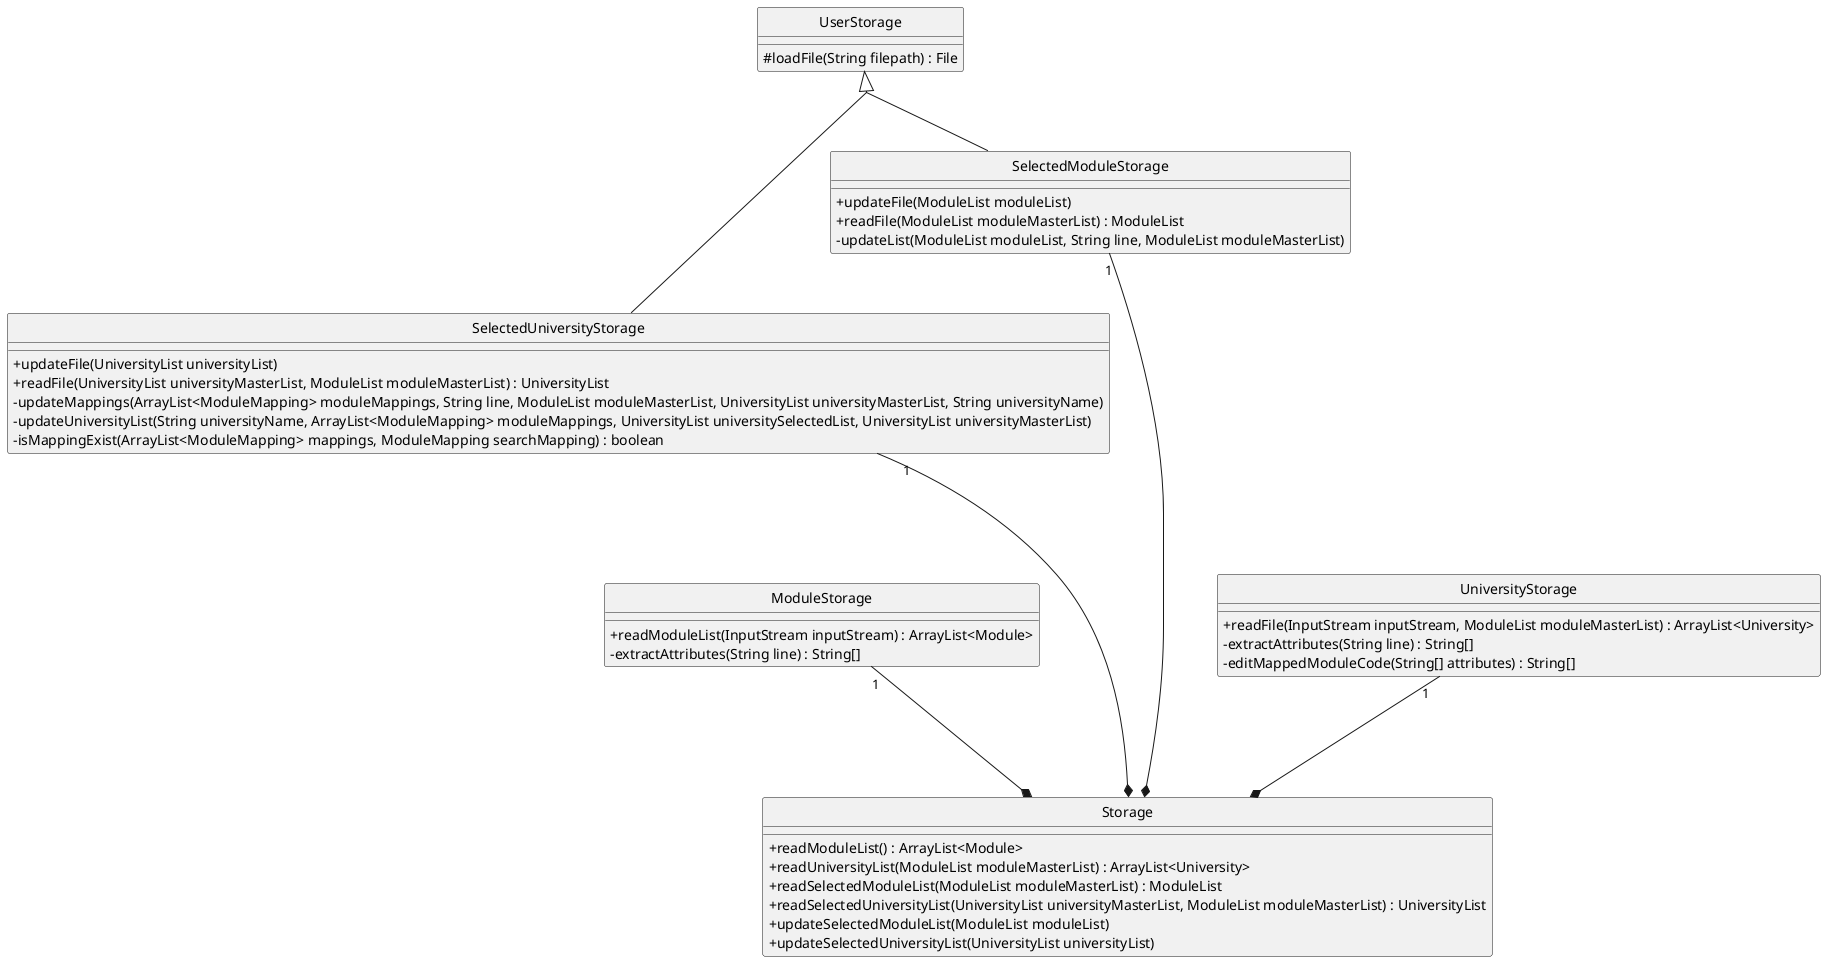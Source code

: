 @startuml
hide circle
skinparam classAttributeIconSize 0
skinparam groupInheritance 2

ModuleStorage "1" ---* Storage
    ModuleStorage : + readModuleList(InputStream inputStream) : ArrayList<Module>
    ModuleStorage : - extractAttributes(String line) : String[]

UserStorage <|-- SelectedUniversityStorage
SelectedUniversityStorage "1" -----* Storage
    SelectedUniversityStorage : + updateFile(UniversityList universityList)
    SelectedUniversityStorage : + readFile(UniversityList universityMasterList, ModuleList moduleMasterList) : UniversityList
    SelectedUniversityStorage : - updateMappings(ArrayList<ModuleMapping> moduleMappings, String line, ModuleList moduleMasterList, UniversityList universityMasterList, String universityName)
    SelectedUniversityStorage : - updateUniversityList(String universityName, ArrayList<ModuleMapping> moduleMappings, UniversityList universitySelectedList, UniversityList universityMasterList)
    SelectedUniversityStorage : - isMappingExist(ArrayList<ModuleMapping> mappings, ModuleMapping searchMapping) : boolean

UserStorage <|-- SelectedModuleStorage
SelectedModuleStorage "1" ------* Storage
     SelectedModuleStorage : + updateFile(ModuleList moduleList)
     SelectedModuleStorage : + readFile(ModuleList moduleMasterList) : ModuleList
     SelectedModuleStorage : - updateList(ModuleList moduleList, String line, ModuleList moduleMasterList)

UniversityStorage "1" ---* Storage
    UniversityStorage : + readFile(InputStream inputStream, ModuleList moduleMasterList) : ArrayList<University>
    UniversityStorage : - extractAttributes(String line) : String[]
    UniversityStorage : - editMappedModuleCode(String[] attributes) : String[]

class UserStorage {
    # loadFile(String filepath) : File
}

class Storage {
    + readModuleList() : ArrayList<Module>
    + readUniversityList(ModuleList moduleMasterList) : ArrayList<University>
    + readSelectedModuleList(ModuleList moduleMasterList) : ModuleList
    + readSelectedUniversityList(UniversityList universityMasterList, ModuleList moduleMasterList) : UniversityList
    + updateSelectedModuleList(ModuleList moduleList)
    + updateSelectedUniversityList(UniversityList universityList)
}
@enduml